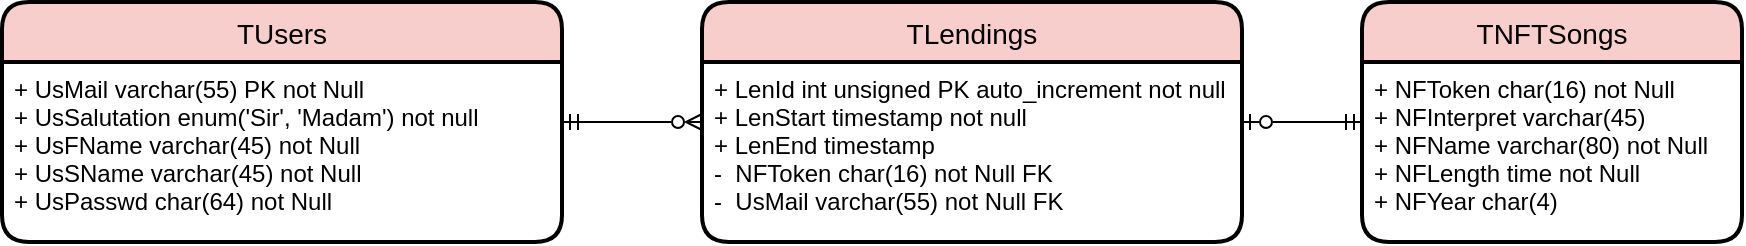 <mxfile version="20.2.3" type="device"><diagram id="cqkcZL09f_mSe4JmlGj6" name="Seite-1"><mxGraphModel dx="1072" dy="498" grid="1" gridSize="10" guides="1" tooltips="1" connect="1" arrows="1" fold="1" page="1" pageScale="1" pageWidth="1169" pageHeight="827" math="0" shadow="0"><root><mxCell id="0"/><mxCell id="1" parent="0"/><mxCell id="rh5I4yxljhxEXQXjr_YL-10" value="TUsers" style="swimlane;childLayout=stackLayout;horizontal=1;startSize=30;horizontalStack=0;rounded=1;fontSize=14;fontStyle=0;strokeWidth=2;resizeParent=0;resizeLast=1;shadow=0;dashed=0;align=center;fillColor=#f8cecc;strokeColor=#000000;" parent="1" vertex="1"><mxGeometry x="50" y="380" width="280" height="120" as="geometry"><mxRectangle x="100" y="380" width="90" height="30" as="alternateBounds"/></mxGeometry></mxCell><mxCell id="rh5I4yxljhxEXQXjr_YL-11" value="+ UsMail varchar(55) PK not Null&#10;+ UsSalutation enum('Sir', 'Madam') not null&#10;+ UsFName varchar(45) not Null&#10;+ UsSName varchar(45) not Null&#10;+ UsPasswd char(64) not Null&#10;&#10;" style="align=left;strokeColor=none;fillColor=none;spacingLeft=4;fontSize=12;verticalAlign=top;resizable=0;rotatable=0;part=1;" parent="rh5I4yxljhxEXQXjr_YL-10" vertex="1"><mxGeometry y="30" width="280" height="90" as="geometry"/></mxCell><mxCell id="rh5I4yxljhxEXQXjr_YL-12" value="TNFTSongs" style="swimlane;childLayout=stackLayout;horizontal=1;startSize=30;horizontalStack=0;rounded=1;fontSize=14;fontStyle=0;strokeWidth=2;resizeParent=0;resizeLast=1;shadow=0;dashed=0;align=center;fillColor=#f8cecc;strokeColor=#000000;" parent="1" vertex="1"><mxGeometry x="730" y="380" width="190" height="120" as="geometry"><mxRectangle x="510" y="380" width="110" height="30" as="alternateBounds"/></mxGeometry></mxCell><mxCell id="rh5I4yxljhxEXQXjr_YL-13" value="+ NFToken char(16) not Null&#10;+ NFInterpret varchar(45)&#10;+ NFName varchar(80) not Null&#10;+ NFLength time not Null&#10;+ NFYear char(4)" style="align=left;strokeColor=none;fillColor=none;spacingLeft=4;fontSize=12;verticalAlign=top;resizable=0;rotatable=0;part=1;" parent="rh5I4yxljhxEXQXjr_YL-12" vertex="1"><mxGeometry y="30" width="190" height="90" as="geometry"/></mxCell><mxCell id="rh5I4yxljhxEXQXjr_YL-16" style="edgeStyle=orthogonalEdgeStyle;rounded=0;orthogonalLoop=1;jettySize=auto;html=1;entryX=1;entryY=0.5;entryDx=0;entryDy=0;startArrow=ERzeroToMany;startFill=0;endArrow=ERmandOne;endFill=0;" parent="1" source="rh5I4yxljhxEXQXjr_YL-14" target="rh5I4yxljhxEXQXjr_YL-10" edge="1"><mxGeometry relative="1" as="geometry"/></mxCell><mxCell id="rh5I4yxljhxEXQXjr_YL-17" style="edgeStyle=orthogonalEdgeStyle;rounded=0;orthogonalLoop=1;jettySize=auto;html=1;entryX=0;entryY=0.5;entryDx=0;entryDy=0;startArrow=ERzeroToOne;startFill=0;endArrow=ERmandOne;endFill=0;" parent="1" source="rh5I4yxljhxEXQXjr_YL-14" target="rh5I4yxljhxEXQXjr_YL-12" edge="1"><mxGeometry relative="1" as="geometry"/></mxCell><mxCell id="rh5I4yxljhxEXQXjr_YL-14" value="TLendings" style="swimlane;childLayout=stackLayout;horizontal=1;startSize=30;horizontalStack=0;rounded=1;fontSize=14;fontStyle=0;strokeWidth=2;resizeParent=0;resizeLast=1;shadow=0;dashed=0;align=center;fillColor=#f8cecc;strokeColor=#000000;" parent="1" vertex="1"><mxGeometry x="400" y="380" width="270" height="120" as="geometry"><mxRectangle x="300" y="380" width="110" height="30" as="alternateBounds"/></mxGeometry></mxCell><mxCell id="rh5I4yxljhxEXQXjr_YL-15" value="+ LenId int unsigned PK auto_increment not null&#10;+ LenStart timestamp not null&#10;+ LenEnd timestamp&#10;-  NFToken char(16) not Null FK&#10;-  UsMail varchar(55) not Null FK" style="align=left;strokeColor=none;fillColor=none;spacingLeft=4;fontSize=12;verticalAlign=top;resizable=0;rotatable=0;part=1;" parent="rh5I4yxljhxEXQXjr_YL-14" vertex="1"><mxGeometry y="30" width="270" height="90" as="geometry"/></mxCell></root></mxGraphModel></diagram></mxfile>